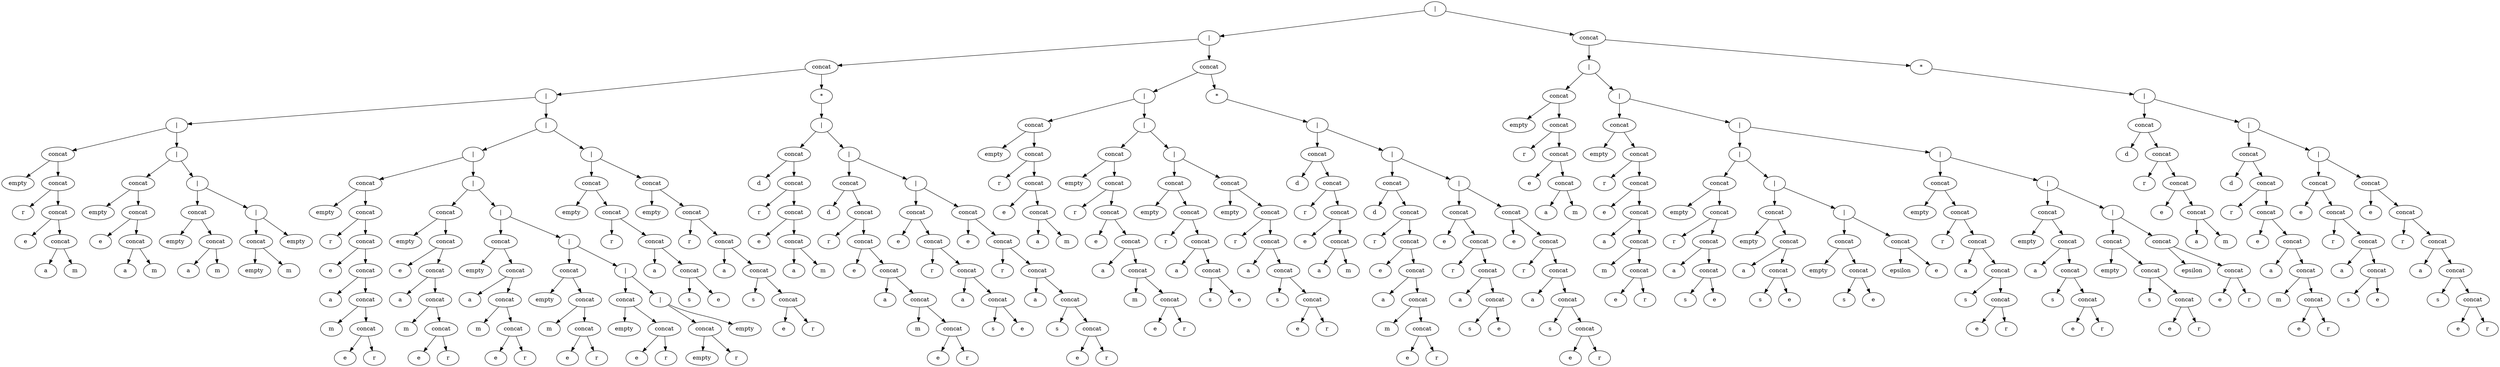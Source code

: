 digraph G {
  oxixbpmmtuyvqjjknvixqqideuhrqv [label="|"];
  oxixbpmmtuyvqjjknvixqqideuhrqv -> mefvylcehbsqrpnopqrifvqqpjwhay;
  mefvylcehbsqrpnopqrifvqqpjwhay [label="|"];
  mefvylcehbsqrpnopqrifvqqpjwhay -> tkmxppnvqhdzzbthxyegxropbcuuob;
  tkmxppnvqhdzzbthxyegxropbcuuob [label="concat"];
  tkmxppnvqhdzzbthxyegxropbcuuob -> rekwsvvrzbcsdzkkjltrbntywwdixt;
  rekwsvvrzbcsdzkkjltrbntywwdixt [label="|"];
  rekwsvvrzbcsdzkkjltrbntywwdixt -> lemlrjqmmaklblmincwxxyydcgfyjm;
  lemlrjqmmaklblmincwxxyydcgfyjm [label="|"];
  lemlrjqmmaklblmincwxxyydcgfyjm -> tjgivydvyvbnqsbfharlplxdlngmys;
  tjgivydvyvbnqsbfharlplxdlngmys [label="concat"];
  tjgivydvyvbnqsbfharlplxdlngmys -> ukbbeqkkwnruoavkucwudqqgpntgcr;
  ukbbeqkkwnruoavkucwudqqgpntgcr [label="empty"];
  tjgivydvyvbnqsbfharlplxdlngmys -> gosappncuwfycncymltdiguccpiode;
  gosappncuwfycncymltdiguccpiode [label="concat"];
  gosappncuwfycncymltdiguccpiode -> myrycjzthftefjsrqjugguvpsylowa;
  myrycjzthftefjsrqjugguvpsylowa [label="r"];
  gosappncuwfycncymltdiguccpiode -> sowwgzxaopxfroufgpcjekfbggqupx;
  sowwgzxaopxfroufgpcjekfbggqupx [label="concat"];
  sowwgzxaopxfroufgpcjekfbggqupx -> ysdsljaaloyyzlxgaamefrzzjjsqxx;
  ysdsljaaloyyzlxgaamefrzzjjsqxx [label="e"];
  sowwgzxaopxfroufgpcjekfbggqupx -> uwrayfdwgtuqvapplcahkzvopzsevx;
  uwrayfdwgtuqvapplcahkzvopzsevx [label="concat"];
  uwrayfdwgtuqvapplcahkzvopzsevx -> cqrusiymluhxtruypovmrfunsntqnd;
  cqrusiymluhxtruypovmrfunsntqnd [label="a"];
  uwrayfdwgtuqvapplcahkzvopzsevx -> aeefzxdgjfxusydblthznmkvnkwfeu;
  aeefzxdgjfxusydblthznmkvnkwfeu [label="m"];
  lemlrjqmmaklblmincwxxyydcgfyjm -> chhoomacilvmzbncclvnetmbqxtlcu;
  chhoomacilvmzbncclvnetmbqxtlcu [label="|"];
  chhoomacilvmzbncclvnetmbqxtlcu -> oeyjcophkatflbareapeufvlfdayfy;
  oeyjcophkatflbareapeufvlfdayfy [label="concat"];
  oeyjcophkatflbareapeufvlfdayfy -> uyuuxkpiurlzosymhwitbkmvaiadyz;
  uyuuxkpiurlzosymhwitbkmvaiadyz [label="empty"];
  oeyjcophkatflbareapeufvlfdayfy -> mgffsyuhbfigvooklgggasqdrglgbs;
  mgffsyuhbfigvooklgggasqdrglgbs [label="concat"];
  mgffsyuhbfigvooklgggasqdrglgbs -> infedmwadegenijiwngccdcojtajcg;
  infedmwadegenijiwngccdcojtajcg [label="e"];
  mgffsyuhbfigvooklgggasqdrglgbs -> wdwsnzgetyywmfgxkqrhlzxbgnwsif;
  wdwsnzgetyywmfgxkqrhlzxbgnwsif [label="concat"];
  wdwsnzgetyywmfgxkqrhlzxbgnwsif -> dcvjegrximcmhurfwnmeklmetyidod;
  dcvjegrximcmhurfwnmeklmetyidod [label="a"];
  wdwsnzgetyywmfgxkqrhlzxbgnwsif -> kitoxfffczqnvudpgsvwuouwcywlhh;
  kitoxfffczqnvudpgsvwuouwcywlhh [label="m"];
  chhoomacilvmzbncclvnetmbqxtlcu -> seriwhbvtokwfmcxifpejoegrzdrbe;
  seriwhbvtokwfmcxifpejoegrzdrbe [label="|"];
  seriwhbvtokwfmcxifpejoegrzdrbe -> dregcldxrndkcgqjsltaqtbqqcuesv;
  dregcldxrndkcgqjsltaqtbqqcuesv [label="concat"];
  dregcldxrndkcgqjsltaqtbqqcuesv -> fgnptviprhfssaoaglurtoclicphur;
  fgnptviprhfssaoaglurtoclicphur [label="empty"];
  dregcldxrndkcgqjsltaqtbqqcuesv -> mnuhwzhllcbxolakhxvvfgqoogcaqi;
  mnuhwzhllcbxolakhxvvfgqoogcaqi [label="concat"];
  mnuhwzhllcbxolakhxvvfgqoogcaqi -> pcpycarwwiibeuufivulankxnrfema;
  pcpycarwwiibeuufivulankxnrfema [label="a"];
  mnuhwzhllcbxolakhxvvfgqoogcaqi -> hdnrkheeaawwfsqaotxlvqlffxawfi;
  hdnrkheeaawwfsqaotxlvqlffxawfi [label="m"];
  seriwhbvtokwfmcxifpejoegrzdrbe -> rjhcvrxmfdxuieqkuzqeojxudlkiay;
  rjhcvrxmfdxuieqkuzqeojxudlkiay [label="|"];
  rjhcvrxmfdxuieqkuzqeojxudlkiay -> kdlvtjeqhwklwqzhikevtsxkapuqui;
  kdlvtjeqhwklwqzhikevtsxkapuqui [label="concat"];
  kdlvtjeqhwklwqzhikevtsxkapuqui -> acsownitzrhcpbqquuyqbukrkummjp;
  acsownitzrhcpbqquuyqbukrkummjp [label="empty"];
  kdlvtjeqhwklwqzhikevtsxkapuqui -> vfrqwqjfqzkzisfimdywsyaovgiftr;
  vfrqwqjfqzkzisfimdywsyaovgiftr [label="m"];
  rjhcvrxmfdxuieqkuzqeojxudlkiay -> gtrxcmzbvdoykjnylgfmxqiozjmfpt;
  gtrxcmzbvdoykjnylgfmxqiozjmfpt [label="empty"];
  rekwsvvrzbcsdzkkjltrbntywwdixt -> nmurfsipltcbwxfuhzsffrcipzmnii;
  nmurfsipltcbwxfuhzsffrcipzmnii [label="|"];
  nmurfsipltcbwxfuhzsffrcipzmnii -> wdsbhjlcjzsazigkbdxxdpgzeganxn;
  wdsbhjlcjzsazigkbdxxdpgzeganxn [label="|"];
  wdsbhjlcjzsazigkbdxxdpgzeganxn -> nrdkalklnjsuaiqwtaflmmumgiqgfs;
  nrdkalklnjsuaiqwtaflmmumgiqgfs [label="concat"];
  nrdkalklnjsuaiqwtaflmmumgiqgfs -> drwrrnntsnruqsubfpvsrpgsmthxkm;
  drwrrnntsnruqsubfpvsrpgsmthxkm [label="empty"];
  nrdkalklnjsuaiqwtaflmmumgiqgfs -> qiydqbotsdopmtrqowboonrkrpryyf;
  qiydqbotsdopmtrqowboonrkrpryyf [label="concat"];
  qiydqbotsdopmtrqowboonrkrpryyf -> gsbljgrfmbvihiqaaukucsgkcnwmpc;
  gsbljgrfmbvihiqaaukucsgkcnwmpc [label="r"];
  qiydqbotsdopmtrqowboonrkrpryyf -> onipgnonlogfrasmkulpqnijrxgqwy;
  onipgnonlogfrasmkulpqnijrxgqwy [label="concat"];
  onipgnonlogfrasmkulpqnijrxgqwy -> pcguulgoswlkbobwumkkelzyiqnpkt;
  pcguulgoswlkbobwumkkelzyiqnpkt [label="e"];
  onipgnonlogfrasmkulpqnijrxgqwy -> ycvlqsldqyeiwiyzbhspfvwxwvrcpl;
  ycvlqsldqyeiwiyzbhspfvwxwvrcpl [label="concat"];
  ycvlqsldqyeiwiyzbhspfvwxwvrcpl -> ezocszyvtuqbjblwxfvxconfmxehao;
  ezocszyvtuqbjblwxfvxconfmxehao [label="a"];
  ycvlqsldqyeiwiyzbhspfvwxwvrcpl -> pnycactcjdcvuvhthljtekcgzrqitd;
  pnycactcjdcvuvhthljtekcgzrqitd [label="concat"];
  pnycactcjdcvuvhthljtekcgzrqitd -> xwunmglpiycgpxfqoslcubtlzldgqv;
  xwunmglpiycgpxfqoslcubtlzldgqv [label="m"];
  pnycactcjdcvuvhthljtekcgzrqitd -> vvrrtxhkktxfluzlnjwpghitbbahav;
  vvrrtxhkktxfluzlnjwpghitbbahav [label="concat"];
  vvrrtxhkktxfluzlnjwpghitbbahav -> rgeuagfiasdpnbbzracbuplcwdxdoi;
  rgeuagfiasdpnbbzracbuplcwdxdoi [label="e"];
  vvrrtxhkktxfluzlnjwpghitbbahav -> qhdixhwnxuafjyrleibeyeaxajxoef;
  qhdixhwnxuafjyrleibeyeaxajxoef [label="r"];
  wdsbhjlcjzsazigkbdxxdpgzeganxn -> enohwsfgpwjpxcwmzwlrtkflfjjqux;
  enohwsfgpwjpxcwmzwlrtkflfjjqux [label="|"];
  enohwsfgpwjpxcwmzwlrtkflfjjqux -> stftlyazmyshdxnhhvcyddgjeonvtc;
  stftlyazmyshdxnhhvcyddgjeonvtc [label="concat"];
  stftlyazmyshdxnhhvcyddgjeonvtc -> eauscptrdgzmabvujkvgfuiiknoabf;
  eauscptrdgzmabvujkvgfuiiknoabf [label="empty"];
  stftlyazmyshdxnhhvcyddgjeonvtc -> gacifrkthfhwifyqpzmerlexwmzhza;
  gacifrkthfhwifyqpzmerlexwmzhza [label="concat"];
  gacifrkthfhwifyqpzmerlexwmzhza -> vjwiiksygmxuhcdogmhqjabatgjnvq;
  vjwiiksygmxuhcdogmhqjabatgjnvq [label="e"];
  gacifrkthfhwifyqpzmerlexwmzhza -> okuxdtnhsuiigmjyheeclskvomwqxj;
  okuxdtnhsuiigmjyheeclskvomwqxj [label="concat"];
  okuxdtnhsuiigmjyheeclskvomwqxj -> wagfylhopjkqhilsbbjtpfhzybsmxj;
  wagfylhopjkqhilsbbjtpfhzybsmxj [label="a"];
  okuxdtnhsuiigmjyheeclskvomwqxj -> yfdpxybhvlafgxcpnjrjrmjllydxrc;
  yfdpxybhvlafgxcpnjrjrmjllydxrc [label="concat"];
  yfdpxybhvlafgxcpnjrjrmjllydxrc -> qirlwyovofdzkcfmpuunxyxnwaxszv;
  qirlwyovofdzkcfmpuunxyxnwaxszv [label="m"];
  yfdpxybhvlafgxcpnjrjrmjllydxrc -> mvxjohpuwmjzuwcuwwyblwbfqifgnx;
  mvxjohpuwmjzuwcuwwyblwbfqifgnx [label="concat"];
  mvxjohpuwmjzuwcuwwyblwbfqifgnx -> rqaftrozfzwphiqppppodchzfgklny;
  rqaftrozfzwphiqppppodchzfgklny [label="e"];
  mvxjohpuwmjzuwcuwwyblwbfqifgnx -> fcxhestjhufapbooqnkccwaoqmvxux;
  fcxhestjhufapbooqnkccwaoqmvxux [label="r"];
  enohwsfgpwjpxcwmzwlrtkflfjjqux -> kdbgxxfqmqjhrsrhrgxaoehsisgvzd;
  kdbgxxfqmqjhrsrhrgxaoehsisgvzd [label="|"];
  kdbgxxfqmqjhrsrhrgxaoehsisgvzd -> bswfxsimygmjtqtlaqmyqjtobyemmc;
  bswfxsimygmjtqtlaqmyqjtobyemmc [label="concat"];
  bswfxsimygmjtqtlaqmyqjtobyemmc -> nptpzunmugmojicadnbixidofkezxr;
  nptpzunmugmojicadnbixidofkezxr [label="empty"];
  bswfxsimygmjtqtlaqmyqjtobyemmc -> dxxypgntghzjdpboolyrokdwyvvfaq;
  dxxypgntghzjdpboolyrokdwyvvfaq [label="concat"];
  dxxypgntghzjdpboolyrokdwyvvfaq -> invdkhxaaptuqzbpxozzkkxagyvyol;
  invdkhxaaptuqzbpxozzkkxagyvyol [label="a"];
  dxxypgntghzjdpboolyrokdwyvvfaq -> fncwtvqrdgyxkgsdxpnzgffzbefwtv;
  fncwtvqrdgyxkgsdxpnzgffzbefwtv [label="concat"];
  fncwtvqrdgyxkgsdxpnzgffzbefwtv -> zxmwivxkyjkzmwhccduzojurqipuax;
  zxmwivxkyjkzmwhccduzojurqipuax [label="m"];
  fncwtvqrdgyxkgsdxpnzgffzbefwtv -> ddjuogvqlazgttqlhkttmqmkngtxwb;
  ddjuogvqlazgttqlhkttmqmkngtxwb [label="concat"];
  ddjuogvqlazgttqlhkttmqmkngtxwb -> khnhxqqoxxseqkgdhyvjbaocszxhjs;
  khnhxqqoxxseqkgdhyvjbaocszxhjs [label="e"];
  ddjuogvqlazgttqlhkttmqmkngtxwb -> dolffjyoyseprouhyiroinshnbidgt;
  dolffjyoyseprouhyiroinshnbidgt [label="r"];
  kdbgxxfqmqjhrsrhrgxaoehsisgvzd -> sdwbhcdsmqfebjouaeemacxffaleaa;
  sdwbhcdsmqfebjouaeemacxffaleaa [label="|"];
  sdwbhcdsmqfebjouaeemacxffaleaa -> xnzfabmwozaeoakxmzkrmxhmddzifc;
  xnzfabmwozaeoakxmzkrmxhmddzifc [label="concat"];
  xnzfabmwozaeoakxmzkrmxhmddzifc -> ngmfxxiiblpxeskwxzoizfnskjepni;
  ngmfxxiiblpxeskwxzoizfnskjepni [label="empty"];
  xnzfabmwozaeoakxmzkrmxhmddzifc -> rktqkgggdnitepfjntiqrdnfotlgxc;
  rktqkgggdnitepfjntiqrdnfotlgxc [label="concat"];
  rktqkgggdnitepfjntiqrdnfotlgxc -> nxknjmiouyorxlloaojipplkhlnsqp;
  nxknjmiouyorxlloaojipplkhlnsqp [label="m"];
  rktqkgggdnitepfjntiqrdnfotlgxc -> mherdrglwtjphsdisfazqsiegbelpj;
  mherdrglwtjphsdisfazqsiegbelpj [label="concat"];
  mherdrglwtjphsdisfazqsiegbelpj -> mnsxyywplferzrdyucwyprtqpnksxg;
  mnsxyywplferzrdyucwyprtqpnksxg [label="e"];
  mherdrglwtjphsdisfazqsiegbelpj -> cdxtjtzaroshjnsauwitholyllhmub;
  cdxtjtzaroshjnsauwitholyllhmub [label="r"];
  sdwbhcdsmqfebjouaeemacxffaleaa -> jwoqpkgofnlthfjumcrbuphymbnbmy;
  jwoqpkgofnlthfjumcrbuphymbnbmy [label="|"];
  jwoqpkgofnlthfjumcrbuphymbnbmy -> ayqaoobywvqfesfjbxxgjghfvikyjf;
  ayqaoobywvqfesfjbxxgjghfvikyjf [label="concat"];
  ayqaoobywvqfesfjbxxgjghfvikyjf -> pwmtjeizzkpjpkwzbkmfumxlxufgre;
  pwmtjeizzkpjpkwzbkmfumxlxufgre [label="empty"];
  ayqaoobywvqfesfjbxxgjghfvikyjf -> iwvzgytopqsgzjbgzdjwttdssqkoqw;
  iwvzgytopqsgzjbgzdjwttdssqkoqw [label="concat"];
  iwvzgytopqsgzjbgzdjwttdssqkoqw -> veblkskrgwkunwxvgwubtwoehstqor;
  veblkskrgwkunwxvgwubtwoehstqor [label="e"];
  iwvzgytopqsgzjbgzdjwttdssqkoqw -> ceffvunixpruzvtqydvmrimpcknsrb;
  ceffvunixpruzvtqydvmrimpcknsrb [label="r"];
  jwoqpkgofnlthfjumcrbuphymbnbmy -> pqsuuvhscuyypmbyzeuvovfojfkifm;
  pqsuuvhscuyypmbyzeuvovfojfkifm [label="|"];
  pqsuuvhscuyypmbyzeuvovfojfkifm -> kuawpgwoftfshpwyvtokgsacnypeom;
  kuawpgwoftfshpwyvtokgsacnypeom [label="concat"];
  kuawpgwoftfshpwyvtokgsacnypeom -> bpwbramfoocojxddffnechmlxrrsas;
  bpwbramfoocojxddffnechmlxrrsas [label="empty"];
  kuawpgwoftfshpwyvtokgsacnypeom -> dzogobjxbkoopueauyrllmcaqrlypi;
  dzogobjxbkoopueauyrllmcaqrlypi [label="r"];
  pqsuuvhscuyypmbyzeuvovfojfkifm -> jsmjqielrljeevglggkbprcinocykr;
  jsmjqielrljeevglggkbprcinocykr [label="empty"];
  nmurfsipltcbwxfuhzsffrcipzmnii -> tsfpicmbzzkarqomawnolktuaantdr;
  tsfpicmbzzkarqomawnolktuaantdr [label="|"];
  tsfpicmbzzkarqomawnolktuaantdr -> erokbfnyrigazewzlxtrdakcirmkko;
  erokbfnyrigazewzlxtrdakcirmkko [label="concat"];
  erokbfnyrigazewzlxtrdakcirmkko -> mbrbnkrbumjratvurgvaooxsehlzlf;
  mbrbnkrbumjratvurgvaooxsehlzlf [label="empty"];
  erokbfnyrigazewzlxtrdakcirmkko -> napkftncluzuzbgarmbfjbswdwqagy;
  napkftncluzuzbgarmbfjbswdwqagy [label="concat"];
  napkftncluzuzbgarmbfjbswdwqagy -> luvusuqiprxcedndtkqvvfhomnshhh;
  luvusuqiprxcedndtkqvvfhomnshhh [label="r"];
  napkftncluzuzbgarmbfjbswdwqagy -> ushsiovtzhiaogpbcfzcqtvsiuxtya;
  ushsiovtzhiaogpbcfzcqtvsiuxtya [label="concat"];
  ushsiovtzhiaogpbcfzcqtvsiuxtya -> ujybedjkxhhyaxdlrabhzqunhnbllk;
  ujybedjkxhhyaxdlrabhzqunhnbllk [label="a"];
  ushsiovtzhiaogpbcfzcqtvsiuxtya -> smivxltmyuivdplxoznwapivayuril;
  smivxltmyuivdplxoznwapivayuril [label="concat"];
  smivxltmyuivdplxoznwapivayuril -> bhtryntcoygywzwununvmgxvlpqdyc;
  bhtryntcoygywzwununvmgxvlpqdyc [label="s"];
  smivxltmyuivdplxoznwapivayuril -> fzvjhumevnlasmhronwsfcxrvveoey;
  fzvjhumevnlasmhronwsfcxrvveoey [label="e"];
  tsfpicmbzzkarqomawnolktuaantdr -> uxqybcludzlysxezhncyiigrqnfhak;
  uxqybcludzlysxezhncyiigrqnfhak [label="concat"];
  uxqybcludzlysxezhncyiigrqnfhak -> yypvdjxhpicgbcrwcmxzoyauolezsz;
  yypvdjxhpicgbcrwcmxzoyauolezsz [label="empty"];
  uxqybcludzlysxezhncyiigrqnfhak -> ptmbutmznpjnkpraaubxhdhespbweo;
  ptmbutmznpjnkpraaubxhdhespbweo [label="concat"];
  ptmbutmznpjnkpraaubxhdhespbweo -> mvlgpdjblngfgikvdfairgauurqbty;
  mvlgpdjblngfgikvdfairgauurqbty [label="r"];
  ptmbutmznpjnkpraaubxhdhespbweo -> pnwdrkygpkswtwfoagrbxqfdkgwpsa;
  pnwdrkygpkswtwfoagrbxqfdkgwpsa [label="concat"];
  pnwdrkygpkswtwfoagrbxqfdkgwpsa -> cxtkbdhyvrrpyilyuupookhtyhjihy;
  cxtkbdhyvrrpyilyuupookhtyhjihy [label="a"];
  pnwdrkygpkswtwfoagrbxqfdkgwpsa -> qcclkzwkdmyggtgseykxznuydrmdgb;
  qcclkzwkdmyggtgseykxznuydrmdgb [label="concat"];
  qcclkzwkdmyggtgseykxznuydrmdgb -> vmylvtqobiltcrkafdlacihrarplkv;
  vmylvtqobiltcrkafdlacihrarplkv [label="s"];
  qcclkzwkdmyggtgseykxznuydrmdgb -> mlvcnkhcchowgtmlicvlgidtxirxjw;
  mlvcnkhcchowgtmlicvlgidtxirxjw [label="concat"];
  mlvcnkhcchowgtmlicvlgidtxirxjw -> ttrwoxtjgocbzropaarfkojnmdwtin;
  ttrwoxtjgocbzropaarfkojnmdwtin [label="e"];
  mlvcnkhcchowgtmlicvlgidtxirxjw -> yxvwjbwydvewjdhqqiiwjtqqlyfblq;
  yxvwjbwydvewjdhqqiiwjtqqlyfblq [label="r"];
  tkmxppnvqhdzzbthxyegxropbcuuob -> gltovnpbrznpkvnhmmcwxpkneexylt;
  gltovnpbrznpkvnhmmcwxpkneexylt [label="*"];
  gltovnpbrznpkvnhmmcwxpkneexylt -> nzivruoxiwwgrmvximsokzfpmpcixc;
  nzivruoxiwwgrmvximsokzfpmpcixc [label="|"];
  nzivruoxiwwgrmvximsokzfpmpcixc -> uiujncgsfqdjajxflgzuerzqvhdjjm;
  uiujncgsfqdjajxflgzuerzqvhdjjm [label="concat"];
  uiujncgsfqdjajxflgzuerzqvhdjjm -> ucnlgualeqxqohmjexrjytcblqpomt;
  ucnlgualeqxqohmjexrjytcblqpomt [label="d"];
  uiujncgsfqdjajxflgzuerzqvhdjjm -> lhcoiggarhstkgqyjkydhxoemsvshr;
  lhcoiggarhstkgqyjkydhxoemsvshr [label="concat"];
  lhcoiggarhstkgqyjkydhxoemsvshr -> ycnbesumlfqplwmzxycajlkmgmggtj;
  ycnbesumlfqplwmzxycajlkmgmggtj [label="r"];
  lhcoiggarhstkgqyjkydhxoemsvshr -> yuogputvfqwqhxrewvpzvnpvmdbhph;
  yuogputvfqwqhxrewvpzvnpvmdbhph [label="concat"];
  yuogputvfqwqhxrewvpzvnpvmdbhph -> coknlgfsnvsvozjgpnmwpyxywydbep;
  coknlgfsnvsvozjgpnmwpyxywydbep [label="e"];
  yuogputvfqwqhxrewvpzvnpvmdbhph -> zakorkwzrwnhbrpitljnzxqmlpdubz;
  zakorkwzrwnhbrpitljnzxqmlpdubz [label="concat"];
  zakorkwzrwnhbrpitljnzxqmlpdubz -> jjnwlnkypjqgxqtslawxhcucycints;
  jjnwlnkypjqgxqtslawxhcucycints [label="a"];
  zakorkwzrwnhbrpitljnzxqmlpdubz -> qyfmsqiqkhjyppjmhtgstfqarjruup;
  qyfmsqiqkhjyppjmhtgstfqarjruup [label="m"];
  nzivruoxiwwgrmvximsokzfpmpcixc -> iawkmobvscgrjjvanynqwdzsykdodi;
  iawkmobvscgrjjvanynqwdzsykdodi [label="|"];
  iawkmobvscgrjjvanynqwdzsykdodi -> hummvchqgcuxcibaepxatychmogmwh;
  hummvchqgcuxcibaepxatychmogmwh [label="concat"];
  hummvchqgcuxcibaepxatychmogmwh -> gceiotvkompcruxaxvurisiborksfu;
  gceiotvkompcruxaxvurisiborksfu [label="d"];
  hummvchqgcuxcibaepxatychmogmwh -> lgjcpjznyvdnhzbxwswyokwidrjqhg;
  lgjcpjznyvdnhzbxwswyokwidrjqhg [label="concat"];
  lgjcpjznyvdnhzbxwswyokwidrjqhg -> djcsuyppghvtegsnpkjabxyekyytbl;
  djcsuyppghvtegsnpkjabxyekyytbl [label="r"];
  lgjcpjznyvdnhzbxwswyokwidrjqhg -> dirokjlqdqczaazpbwlcbcneakgbte;
  dirokjlqdqczaazpbwlcbcneakgbte [label="concat"];
  dirokjlqdqczaazpbwlcbcneakgbte -> imsgqgjcsfzmcupzheetxssxfwpqda;
  imsgqgjcsfzmcupzheetxssxfwpqda [label="e"];
  dirokjlqdqczaazpbwlcbcneakgbte -> lsqpfnllhzfwrlsnwdfuxcbhbawvbl;
  lsqpfnllhzfwrlsnwdfuxcbhbawvbl [label="concat"];
  lsqpfnllhzfwrlsnwdfuxcbhbawvbl -> yqjojvujhbuewmzsbpflbnqjyxqcaf;
  yqjojvujhbuewmzsbpflbnqjyxqcaf [label="a"];
  lsqpfnllhzfwrlsnwdfuxcbhbawvbl -> blgekfdnlpkyxamxxfglxgqhcnbusa;
  blgekfdnlpkyxamxxfglxgqhcnbusa [label="concat"];
  blgekfdnlpkyxamxxfglxgqhcnbusa -> zcbkjhskwsyxeckiwoixmrvlzmdbuc;
  zcbkjhskwsyxeckiwoixmrvlzmdbuc [label="m"];
  blgekfdnlpkyxamxxfglxgqhcnbusa -> pcpkgctkhumoylhsqufhbepraotusp;
  pcpkgctkhumoylhsqufhbepraotusp [label="concat"];
  pcpkgctkhumoylhsqufhbepraotusp -> qrnlwridxwiyaariwkqqzvfbfsvdci;
  qrnlwridxwiyaariwkqqzvfbfsvdci [label="e"];
  pcpkgctkhumoylhsqufhbepraotusp -> wptujjymzhyvfebbqejwfhoerytwdd;
  wptujjymzhyvfebbqejwfhoerytwdd [label="r"];
  iawkmobvscgrjjvanynqwdzsykdodi -> bhkzjmlgpfbditmjadgzjtpudrwews;
  bhkzjmlgpfbditmjadgzjtpudrwews [label="|"];
  bhkzjmlgpfbditmjadgzjtpudrwews -> cxxpvrsihzxpyymhkkdaagwmumjuhj;
  cxxpvrsihzxpyymhkkdaagwmumjuhj [label="concat"];
  cxxpvrsihzxpyymhkkdaagwmumjuhj -> krficzdimgziqtsfexpujgojpsvjpb;
  krficzdimgziqtsfexpujgojpsvjpb [label="e"];
  cxxpvrsihzxpyymhkkdaagwmumjuhj -> hoxcppoqvfvgociduotdeximkarwmc;
  hoxcppoqvfvgociduotdeximkarwmc [label="concat"];
  hoxcppoqvfvgociduotdeximkarwmc -> wcnlkujozxaoiuifhcxnayjyhzsamt;
  wcnlkujozxaoiuifhcxnayjyhzsamt [label="r"];
  hoxcppoqvfvgociduotdeximkarwmc -> hxbwpfhjwsyrhnyzhjqpqxngwtkezq;
  hxbwpfhjwsyrhnyzhjqpqxngwtkezq [label="concat"];
  hxbwpfhjwsyrhnyzhjqpqxngwtkezq -> pyzmrgmwlljplhegkspgkdcpmlrlqr;
  pyzmrgmwlljplhegkspgkdcpmlrlqr [label="a"];
  hxbwpfhjwsyrhnyzhjqpqxngwtkezq -> xqbourlnlnjvsksrvziycbyuykeoum;
  xqbourlnlnjvsksrvziycbyuykeoum [label="concat"];
  xqbourlnlnjvsksrvziycbyuykeoum -> sdemkoaiommiboftcnagxepwusvdmt;
  sdemkoaiommiboftcnagxepwusvdmt [label="s"];
  xqbourlnlnjvsksrvziycbyuykeoum -> bkustkwlwiojdjbvbzjolshubgkmxl;
  bkustkwlwiojdjbvbzjolshubgkmxl [label="e"];
  bhkzjmlgpfbditmjadgzjtpudrwews -> hezgjnbjdfvfyiwzxoimqgpaihoxxc;
  hezgjnbjdfvfyiwzxoimqgpaihoxxc [label="concat"];
  hezgjnbjdfvfyiwzxoimqgpaihoxxc -> kqmapodkgwflakyxqyxxkougudbcnw;
  kqmapodkgwflakyxqyxxkougudbcnw [label="e"];
  hezgjnbjdfvfyiwzxoimqgpaihoxxc -> seijeidpandhbcmxhavislcwvjnqow;
  seijeidpandhbcmxhavislcwvjnqow [label="concat"];
  seijeidpandhbcmxhavislcwvjnqow -> wbacpayczkzyfcxcqviwlkrkhlwvfd;
  wbacpayczkzyfcxcqviwlkrkhlwvfd [label="r"];
  seijeidpandhbcmxhavislcwvjnqow -> jezsjxulizkdmnhsjcyqocmjmrpngb;
  jezsjxulizkdmnhsjcyqocmjmrpngb [label="concat"];
  jezsjxulizkdmnhsjcyqocmjmrpngb -> hiiljficxrkrnusfekfjhddufqobxv;
  hiiljficxrkrnusfekfjhddufqobxv [label="a"];
  jezsjxulizkdmnhsjcyqocmjmrpngb -> rgupegbahdcbudrzkwkoncbdyhhekf;
  rgupegbahdcbudrzkwkoncbdyhhekf [label="concat"];
  rgupegbahdcbudrzkwkoncbdyhhekf -> peuhngiovxkzajbzixlpwtzbxzbmyd;
  peuhngiovxkzajbzixlpwtzbxzbmyd [label="s"];
  rgupegbahdcbudrzkwkoncbdyhhekf -> xurwwfedioubzzkzoereyzhlveufse;
  xurwwfedioubzzkzoereyzhlveufse [label="concat"];
  xurwwfedioubzzkzoereyzhlveufse -> aslpzmifsrgtfmxqnsvrrwloqtwzis;
  aslpzmifsrgtfmxqnsvrrwloqtwzis [label="e"];
  xurwwfedioubzzkzoereyzhlveufse -> iblwqwdemsmaqqvgpxafzmfnruwmeg;
  iblwqwdemsmaqqvgpxafzmfnruwmeg [label="r"];
  mefvylcehbsqrpnopqrifvqqpjwhay -> lrleqluhwejzghgzbngpxiltzgajtw;
  lrleqluhwejzghgzbngpxiltzgajtw [label="concat"];
  lrleqluhwejzghgzbngpxiltzgajtw -> tbqmgcfbpqtpuoqstqxvdcztlcddyt;
  tbqmgcfbpqtpuoqstqxvdcztlcddyt [label="|"];
  tbqmgcfbpqtpuoqstqxvdcztlcddyt -> fqneroybbovljxojojdtqrnpgbaghq;
  fqneroybbovljxojojdtqrnpgbaghq [label="concat"];
  fqneroybbovljxojojdtqrnpgbaghq -> hcdabzpkpethbhuurxnhhepyxipeco;
  hcdabzpkpethbhuurxnhhepyxipeco [label="empty"];
  fqneroybbovljxojojdtqrnpgbaghq -> lnqbyvogvdjuqlrzybfujtvxkocjhm;
  lnqbyvogvdjuqlrzybfujtvxkocjhm [label="concat"];
  lnqbyvogvdjuqlrzybfujtvxkocjhm -> inemorbasnaztgovwpytfoyasfsmjc;
  inemorbasnaztgovwpytfoyasfsmjc [label="r"];
  lnqbyvogvdjuqlrzybfujtvxkocjhm -> zftfzwlgykwhlwinuswhzfkwdiajnd;
  zftfzwlgykwhlwinuswhzfkwdiajnd [label="concat"];
  zftfzwlgykwhlwinuswhzfkwdiajnd -> xhqfdkddspdluxzogexugfvsyhowgd;
  xhqfdkddspdluxzogexugfvsyhowgd [label="e"];
  zftfzwlgykwhlwinuswhzfkwdiajnd -> ttqdpzsnavusukahsrucymzaeghnfv;
  ttqdpzsnavusukahsrucymzaeghnfv [label="concat"];
  ttqdpzsnavusukahsrucymzaeghnfv -> dqqokuhlqaynfaovqgbudaorvbhibs;
  dqqokuhlqaynfaovqgbudaorvbhibs [label="a"];
  ttqdpzsnavusukahsrucymzaeghnfv -> fhraotppntlzpxtegvhrltjwbzvdtg;
  fhraotppntlzpxtegvhrltjwbzvdtg [label="m"];
  tbqmgcfbpqtpuoqstqxvdcztlcddyt -> bzooapxizsbjlqjxjonayrkcmsrkoy;
  bzooapxizsbjlqjxjonayrkcmsrkoy [label="|"];
  bzooapxizsbjlqjxjonayrkcmsrkoy -> zvyukvjvgpyirrllyixzgbroucoizh;
  zvyukvjvgpyirrllyixzgbroucoizh [label="concat"];
  zvyukvjvgpyirrllyixzgbroucoizh -> ppkylgnklxovtmnndhahhqkpvzarwi;
  ppkylgnklxovtmnndhahhqkpvzarwi [label="empty"];
  zvyukvjvgpyirrllyixzgbroucoizh -> yzxeioezsusqxumbjspeyiunpksqmt;
  yzxeioezsusqxumbjspeyiunpksqmt [label="concat"];
  yzxeioezsusqxumbjspeyiunpksqmt -> ruekugohcxdqvfazpnzhfscxtsuotz;
  ruekugohcxdqvfazpnzhfscxtsuotz [label="r"];
  yzxeioezsusqxumbjspeyiunpksqmt -> czpypkvyfgpvlsvcnmbqvjovkpssjr;
  czpypkvyfgpvlsvcnmbqvjovkpssjr [label="concat"];
  czpypkvyfgpvlsvcnmbqvjovkpssjr -> rfwnoasrwdjqvgqtgcxmhfxlptcmwz;
  rfwnoasrwdjqvgqtgcxmhfxlptcmwz [label="e"];
  czpypkvyfgpvlsvcnmbqvjovkpssjr -> ktjbftnwmciuxodfrfevvfwyqomvoe;
  ktjbftnwmciuxodfrfevvfwyqomvoe [label="concat"];
  ktjbftnwmciuxodfrfevvfwyqomvoe -> qipbjvregfepgyjxuddudojadgwufz;
  qipbjvregfepgyjxuddudojadgwufz [label="a"];
  ktjbftnwmciuxodfrfevvfwyqomvoe -> trwcxzmanorsrhzcoyfbusbupqdimb;
  trwcxzmanorsrhzcoyfbusbupqdimb [label="concat"];
  trwcxzmanorsrhzcoyfbusbupqdimb -> vfhgdxgqducouprqcsudflsdgdriyv;
  vfhgdxgqducouprqcsudflsdgdriyv [label="m"];
  trwcxzmanorsrhzcoyfbusbupqdimb -> rjzoyqdafqhkzrqovmrhsoxlloyaqc;
  rjzoyqdafqhkzrqovmrhsoxlloyaqc [label="concat"];
  rjzoyqdafqhkzrqovmrhsoxlloyaqc -> tmklwkykazehohkmadxhrnplbfgtwq;
  tmklwkykazehohkmadxhrnplbfgtwq [label="e"];
  rjzoyqdafqhkzrqovmrhsoxlloyaqc -> jgbbstfrquziozjafnompmlikradpb;
  jgbbstfrquziozjafnompmlikradpb [label="r"];
  bzooapxizsbjlqjxjonayrkcmsrkoy -> bkdaanjijjkangnvusnakduvyostqu;
  bkdaanjijjkangnvusnakduvyostqu [label="|"];
  bkdaanjijjkangnvusnakduvyostqu -> tvgcpaygyueayahrqmuwxzensknotf;
  tvgcpaygyueayahrqmuwxzensknotf [label="concat"];
  tvgcpaygyueayahrqmuwxzensknotf -> gkzlpokkmdfryxgfnflfkdpodkngns;
  gkzlpokkmdfryxgfnflfkdpodkngns [label="empty"];
  tvgcpaygyueayahrqmuwxzensknotf -> kfmbpfzclalvdhmeosqoyrurinbcsi;
  kfmbpfzclalvdhmeosqoyrurinbcsi [label="concat"];
  kfmbpfzclalvdhmeosqoyrurinbcsi -> hgwckxqbrqkbfqlkjagoaoejdbqgrf;
  hgwckxqbrqkbfqlkjagoaoejdbqgrf [label="r"];
  kfmbpfzclalvdhmeosqoyrurinbcsi -> rhaszsyucmszruhzpziotjxnpltuxd;
  rhaszsyucmszruhzpziotjxnpltuxd [label="concat"];
  rhaszsyucmszruhzpziotjxnpltuxd -> lmltuxusgcckbkwwgfzamicmlqfrrb;
  lmltuxusgcckbkwwgfzamicmlqfrrb [label="a"];
  rhaszsyucmszruhzpziotjxnpltuxd -> kzdvwhvivsdpjpygjkihnotxqmwpea;
  kzdvwhvivsdpjpygjkihnotxqmwpea [label="concat"];
  kzdvwhvivsdpjpygjkihnotxqmwpea -> arfjdsgctstqbqyxgamkgigrhjaynq;
  arfjdsgctstqbqyxgamkgigrhjaynq [label="s"];
  kzdvwhvivsdpjpygjkihnotxqmwpea -> qdftgmjbsxekoemybjrasobqrdvkpt;
  qdftgmjbsxekoemybjrasobqrdvkpt [label="e"];
  bkdaanjijjkangnvusnakduvyostqu -> xlxvddyfuqqdlphnelezwtbocmdnkk;
  xlxvddyfuqqdlphnelezwtbocmdnkk [label="concat"];
  xlxvddyfuqqdlphnelezwtbocmdnkk -> pliumppkpaddrxxxyafsobzeyoxohf;
  pliumppkpaddrxxxyafsobzeyoxohf [label="empty"];
  xlxvddyfuqqdlphnelezwtbocmdnkk -> tqepjevtxuxivwffvegcwuedpyeskm;
  tqepjevtxuxivwffvegcwuedpyeskm [label="concat"];
  tqepjevtxuxivwffvegcwuedpyeskm -> ikgsetralucsxumsclflujjdvaovnd;
  ikgsetralucsxumsclflujjdvaovnd [label="r"];
  tqepjevtxuxivwffvegcwuedpyeskm -> erpnnroahbbgmvfkdmjsabdheqvaxe;
  erpnnroahbbgmvfkdmjsabdheqvaxe [label="concat"];
  erpnnroahbbgmvfkdmjsabdheqvaxe -> pcknzpubdswfrxdeayticqfkjynchr;
  pcknzpubdswfrxdeayticqfkjynchr [label="a"];
  erpnnroahbbgmvfkdmjsabdheqvaxe -> aodseahrvivukjkjrcymbihtumgxpf;
  aodseahrvivukjkjrcymbihtumgxpf [label="concat"];
  aodseahrvivukjkjrcymbihtumgxpf -> vsjynjmfwxuuauggndlzfoeqhmmnkm;
  vsjynjmfwxuuauggndlzfoeqhmmnkm [label="s"];
  aodseahrvivukjkjrcymbihtumgxpf -> ckwfvnzuzbypdacqhluxjachlvdkfp;
  ckwfvnzuzbypdacqhluxjachlvdkfp [label="concat"];
  ckwfvnzuzbypdacqhluxjachlvdkfp -> hddzztrswkhhhkjzctrlpjficfdgxm;
  hddzztrswkhhhkjzctrlpjficfdgxm [label="e"];
  ckwfvnzuzbypdacqhluxjachlvdkfp -> pcqppddchezczciptdposmbekvgfos;
  pcqppddchezczciptdposmbekvgfos [label="r"];
  lrleqluhwejzghgzbngpxiltzgajtw -> gkqcxihkvmvjqpchioejqcjvqgwwmv;
  gkqcxihkvmvjqpchioejqcjvqgwwmv [label="*"];
  gkqcxihkvmvjqpchioejqcjvqgwwmv -> rajhwfrilxhygbhvyhptzygjpbaeoi;
  rajhwfrilxhygbhvyhptzygjpbaeoi [label="|"];
  rajhwfrilxhygbhvyhptzygjpbaeoi -> ikanwyackblvzyxhoevyrmjswowhwd;
  ikanwyackblvzyxhoevyrmjswowhwd [label="concat"];
  ikanwyackblvzyxhoevyrmjswowhwd -> wygvyqqrpnhqfcdprzmvefqswdccap;
  wygvyqqrpnhqfcdprzmvefqswdccap [label="d"];
  ikanwyackblvzyxhoevyrmjswowhwd -> opevqsoaalchnbcwrbutzwonsbndfx;
  opevqsoaalchnbcwrbutzwonsbndfx [label="concat"];
  opevqsoaalchnbcwrbutzwonsbndfx -> nzkwxrikzmdeehipdxuiotlkkgnhjd;
  nzkwxrikzmdeehipdxuiotlkkgnhjd [label="r"];
  opevqsoaalchnbcwrbutzwonsbndfx -> uufzjsqisuidiyaifczzigixhyzdmb;
  uufzjsqisuidiyaifczzigixhyzdmb [label="concat"];
  uufzjsqisuidiyaifczzigixhyzdmb -> tgpaiuoiiitofyatsbmbdyrnrrbrff;
  tgpaiuoiiitofyatsbmbdyrnrrbrff [label="e"];
  uufzjsqisuidiyaifczzigixhyzdmb -> qnsqvommsynylvkaxzsoiyosrssdif;
  qnsqvommsynylvkaxzsoiyosrssdif [label="concat"];
  qnsqvommsynylvkaxzsoiyosrssdif -> hlikogylqdsingmvgpihwlcoemksso;
  hlikogylqdsingmvgpihwlcoemksso [label="a"];
  qnsqvommsynylvkaxzsoiyosrssdif -> ddxncuztjtdyurrykmhotiiahaweca;
  ddxncuztjtdyurrykmhotiiahaweca [label="m"];
  rajhwfrilxhygbhvyhptzygjpbaeoi -> auprxfavznynslymyeqvuwywzilxlo;
  auprxfavznynslymyeqvuwywzilxlo [label="|"];
  auprxfavznynslymyeqvuwywzilxlo -> jyjdkjkanjlrbonxsnaithczvparbc;
  jyjdkjkanjlrbonxsnaithczvparbc [label="concat"];
  jyjdkjkanjlrbonxsnaithczvparbc -> koawylpdzqpdjvduttfaeikjwlndhc;
  koawylpdzqpdjvduttfaeikjwlndhc [label="d"];
  jyjdkjkanjlrbonxsnaithczvparbc -> tgxjrbmnefoenatornjxkbblhyjblh;
  tgxjrbmnefoenatornjxkbblhyjblh [label="concat"];
  tgxjrbmnefoenatornjxkbblhyjblh -> uztqxjhssefzmgdpdkypzgvefcuqwc;
  uztqxjhssefzmgdpdkypzgvefcuqwc [label="r"];
  tgxjrbmnefoenatornjxkbblhyjblh -> wlihffyorusdaaursiunqpgbxfsacs;
  wlihffyorusdaaursiunqpgbxfsacs [label="concat"];
  wlihffyorusdaaursiunqpgbxfsacs -> wocagycliycqxaikllqcntabatvhpo;
  wocagycliycqxaikllqcntabatvhpo [label="e"];
  wlihffyorusdaaursiunqpgbxfsacs -> uwuilxkeidiyaokvwqrwpnblvravdb;
  uwuilxkeidiyaokvwqrwpnblvravdb [label="concat"];
  uwuilxkeidiyaokvwqrwpnblvravdb -> yowvdtmjqkuhrvhjmtplbqsrphxtta;
  yowvdtmjqkuhrvhjmtplbqsrphxtta [label="a"];
  uwuilxkeidiyaokvwqrwpnblvravdb -> kfnnhkrjkghdokmupomzcawrybpqld;
  kfnnhkrjkghdokmupomzcawrybpqld [label="concat"];
  kfnnhkrjkghdokmupomzcawrybpqld -> gekwbriqczcnzrczunjjvvmlvvuzwm;
  gekwbriqczcnzrczunjjvvmlvvuzwm [label="m"];
  kfnnhkrjkghdokmupomzcawrybpqld -> pdbwkuurqijeoxxbvhyhelevtjbirh;
  pdbwkuurqijeoxxbvhyhelevtjbirh [label="concat"];
  pdbwkuurqijeoxxbvhyhelevtjbirh -> unfmstluszrxojcbbynpnjtgqionoe;
  unfmstluszrxojcbbynpnjtgqionoe [label="e"];
  pdbwkuurqijeoxxbvhyhelevtjbirh -> jlunywhszwqlwjmqdcspuhyqgvxzlm;
  jlunywhszwqlwjmqdcspuhyqgvxzlm [label="r"];
  auprxfavznynslymyeqvuwywzilxlo -> wwjinhpkhgwqvlhdbotzwhkuryoenq;
  wwjinhpkhgwqvlhdbotzwhkuryoenq [label="|"];
  wwjinhpkhgwqvlhdbotzwhkuryoenq -> czczecjamhtdanakllekwzdfbongxn;
  czczecjamhtdanakllekwzdfbongxn [label="concat"];
  czczecjamhtdanakllekwzdfbongxn -> khxgmbbgcphcezcyzmjnkoznsbbqyg;
  khxgmbbgcphcezcyzmjnkoznsbbqyg [label="e"];
  czczecjamhtdanakllekwzdfbongxn -> bubiduisldqnynwptvwqucloskntjh;
  bubiduisldqnynwptvwqucloskntjh [label="concat"];
  bubiduisldqnynwptvwqucloskntjh -> imbbzwfcrsfksxbtpaszdrjcofpvtf;
  imbbzwfcrsfksxbtpaszdrjcofpvtf [label="r"];
  bubiduisldqnynwptvwqucloskntjh -> wmvjdmuxqaqgkvyegsripouduxmhuw;
  wmvjdmuxqaqgkvyegsripouduxmhuw [label="concat"];
  wmvjdmuxqaqgkvyegsripouduxmhuw -> lqmdmntwxrjbvtpfjysuebrqcnzgic;
  lqmdmntwxrjbvtpfjysuebrqcnzgic [label="a"];
  wmvjdmuxqaqgkvyegsripouduxmhuw -> ndtjsgezwjlzmrbwgdyytyjnehusrp;
  ndtjsgezwjlzmrbwgdyytyjnehusrp [label="concat"];
  ndtjsgezwjlzmrbwgdyytyjnehusrp -> ncqgitnvdaclpgcvjjsgywfraafkdv;
  ncqgitnvdaclpgcvjjsgywfraafkdv [label="s"];
  ndtjsgezwjlzmrbwgdyytyjnehusrp -> wzmejiojziypzhiruhwlxozamryfcx;
  wzmejiojziypzhiruhwlxozamryfcx [label="e"];
  wwjinhpkhgwqvlhdbotzwhkuryoenq -> mhdieesrhfjiltbejykbjkazljfjkb;
  mhdieesrhfjiltbejykbjkazljfjkb [label="concat"];
  mhdieesrhfjiltbejykbjkazljfjkb -> pquijgvjicodvkkgohnvwijlnjpeli;
  pquijgvjicodvkkgohnvwijlnjpeli [label="e"];
  mhdieesrhfjiltbejykbjkazljfjkb -> vlafnfajsphzezvmvaisyspcolxbpa;
  vlafnfajsphzezvmvaisyspcolxbpa [label="concat"];
  vlafnfajsphzezvmvaisyspcolxbpa -> dzetinchwlxijhvzolrwegycrgfuyn;
  dzetinchwlxijhvzolrwegycrgfuyn [label="r"];
  vlafnfajsphzezvmvaisyspcolxbpa -> atzghmfvergxbzpwologxtjuoctyds;
  atzghmfvergxbzpwologxtjuoctyds [label="concat"];
  atzghmfvergxbzpwologxtjuoctyds -> tszhdsvslyfudvitgtaztkqlniancg;
  tszhdsvslyfudvitgtaztkqlniancg [label="a"];
  atzghmfvergxbzpwologxtjuoctyds -> imveuadqngcgsrvxqrcpwaapjianiu;
  imveuadqngcgsrvxqrcpwaapjianiu [label="concat"];
  imveuadqngcgsrvxqrcpwaapjianiu -> kbifrxuymapujebxpyrpxobulxwwpa;
  kbifrxuymapujebxpyrpxobulxwwpa [label="s"];
  imveuadqngcgsrvxqrcpwaapjianiu -> micbueqfdscacilkjjcmjbgxoebihn;
  micbueqfdscacilkjjcmjbgxoebihn [label="concat"];
  micbueqfdscacilkjjcmjbgxoebihn -> xphmbaaacxrrwzanzgebdgofbgzicx;
  xphmbaaacxrrwzanzgebdgofbgzicx [label="e"];
  micbueqfdscacilkjjcmjbgxoebihn -> dbaiuqfalwrpwmefnlfdicdnsvccjz;
  dbaiuqfalwrpwmefnlfdicdnsvccjz [label="r"];
  oxixbpmmtuyvqjjknvixqqideuhrqv -> miminksuozxtfmulrzufnajgiykhgt;
  miminksuozxtfmulrzufnajgiykhgt [label="concat"];
  miminksuozxtfmulrzufnajgiykhgt -> xgnuosmzwyqnjcyiaqhhuguzetmhjj;
  xgnuosmzwyqnjcyiaqhhuguzetmhjj [label="|"];
  xgnuosmzwyqnjcyiaqhhuguzetmhjj -> vvfgjlugzblxmllxpsbjvnqevoikwo;
  vvfgjlugzblxmllxpsbjvnqevoikwo [label="concat"];
  vvfgjlugzblxmllxpsbjvnqevoikwo -> iukvvtwzhtkibsxegexzdnkxxjikig;
  iukvvtwzhtkibsxegexzdnkxxjikig [label="empty"];
  vvfgjlugzblxmllxpsbjvnqevoikwo -> arqxncmbpefcdrmvgkfcsuqqneynyz;
  arqxncmbpefcdrmvgkfcsuqqneynyz [label="concat"];
  arqxncmbpefcdrmvgkfcsuqqneynyz -> tbuvlthqcdjblqgcicqqazgekcrlgu;
  tbuvlthqcdjblqgcicqqazgekcrlgu [label="r"];
  arqxncmbpefcdrmvgkfcsuqqneynyz -> vpcdeweajqrrhlevwdtcubrdhmastp;
  vpcdeweajqrrhlevwdtcubrdhmastp [label="concat"];
  vpcdeweajqrrhlevwdtcubrdhmastp -> wwrkdulcqtzlazidpdnxzwpjyqhixg;
  wwrkdulcqtzlazidpdnxzwpjyqhixg [label="e"];
  vpcdeweajqrrhlevwdtcubrdhmastp -> omszfpardnazrbcagyanwqanvpwidb;
  omszfpardnazrbcagyanwqanvpwidb [label="concat"];
  omszfpardnazrbcagyanwqanvpwidb -> vuinqfjtbpoympbydvkwgjntpbboys;
  vuinqfjtbpoympbydvkwgjntpbboys [label="a"];
  omszfpardnazrbcagyanwqanvpwidb -> dyiacdpphixnhnyybxuxbulaeongba;
  dyiacdpphixnhnyybxuxbulaeongba [label="m"];
  xgnuosmzwyqnjcyiaqhhuguzetmhjj -> szobqmzpymcusuhyfaauymfslcbcez;
  szobqmzpymcusuhyfaauymfslcbcez [label="|"];
  szobqmzpymcusuhyfaauymfslcbcez -> beqvrtmnpnqsjvpkntijbfbcsihpjm;
  beqvrtmnpnqsjvpkntijbfbcsihpjm [label="concat"];
  beqvrtmnpnqsjvpkntijbfbcsihpjm -> nqtwehikqadjioesaymjamhrgwzfsk;
  nqtwehikqadjioesaymjamhrgwzfsk [label="empty"];
  beqvrtmnpnqsjvpkntijbfbcsihpjm -> xlwuotynixbyxelyiscvopnamckltk;
  xlwuotynixbyxelyiscvopnamckltk [label="concat"];
  xlwuotynixbyxelyiscvopnamckltk -> eqljnhiehypxkvltzzwednzkndulux;
  eqljnhiehypxkvltzzwednzkndulux [label="r"];
  xlwuotynixbyxelyiscvopnamckltk -> zsrmnmvyqdsrqnknuokcqeulekuqxx;
  zsrmnmvyqdsrqnknuokcqeulekuqxx [label="concat"];
  zsrmnmvyqdsrqnknuokcqeulekuqxx -> eotdkfqdcvomxwxlpcpsbntktuksgt;
  eotdkfqdcvomxwxlpcpsbntktuksgt [label="e"];
  zsrmnmvyqdsrqnknuokcqeulekuqxx -> leesotnenrcpkykmfifulqmbublhqx;
  leesotnenrcpkykmfifulqmbublhqx [label="concat"];
  leesotnenrcpkykmfifulqmbublhqx -> mblbbwwvupzhzoysqxalohztngtgyi;
  mblbbwwvupzhzoysqxalohztngtgyi [label="a"];
  leesotnenrcpkykmfifulqmbublhqx -> kvjaupjsrgyxzfhtzenynhjffkofdi;
  kvjaupjsrgyxzfhtzenynhjffkofdi [label="concat"];
  kvjaupjsrgyxzfhtzenynhjffkofdi -> whuigyrsgybddzybcsthzninwwwkly;
  whuigyrsgybddzybcsthzninwwwkly [label="m"];
  kvjaupjsrgyxzfhtzenynhjffkofdi -> hqwrormncbhgdkowmsfnqxccpzndxr;
  hqwrormncbhgdkowmsfnqxccpzndxr [label="concat"];
  hqwrormncbhgdkowmsfnqxccpzndxr -> msklibdbusrbnwdntirfpsvxczqsgc;
  msklibdbusrbnwdntirfpsvxczqsgc [label="e"];
  hqwrormncbhgdkowmsfnqxccpzndxr -> gsfjcjxzhtoshiegshbgllzfjzbwad;
  gsfjcjxzhtoshiegshbgllzfjzbwad [label="r"];
  szobqmzpymcusuhyfaauymfslcbcez -> mcnelzhsswnadjfgddamuewqinlcwf;
  mcnelzhsswnadjfgddamuewqinlcwf [label="|"];
  mcnelzhsswnadjfgddamuewqinlcwf -> yelqdwhctvqkhnaivyemkxmzkeuuqj;
  yelqdwhctvqkhnaivyemkxmzkeuuqj [label="|"];
  yelqdwhctvqkhnaivyemkxmzkeuuqj -> qaqbeuthuwbvxdpmlsxocfcjfofdtg;
  qaqbeuthuwbvxdpmlsxocfcjfofdtg [label="concat"];
  qaqbeuthuwbvxdpmlsxocfcjfofdtg -> nqacjhibyxndpanpxapgmhkgoqznoq;
  nqacjhibyxndpanpxapgmhkgoqznoq [label="empty"];
  qaqbeuthuwbvxdpmlsxocfcjfofdtg -> pcqgsuzisvqvsdodijbvkeeuresfhv;
  pcqgsuzisvqvsdodijbvkeeuresfhv [label="concat"];
  pcqgsuzisvqvsdodijbvkeeuresfhv -> ybzlpwkognbkikgbsjijzjtqitoxcc;
  ybzlpwkognbkikgbsjijzjtqitoxcc [label="r"];
  pcqgsuzisvqvsdodijbvkeeuresfhv -> oxbaaqdgczakqdaqelohmlepybrxac;
  oxbaaqdgczakqdaqelohmlepybrxac [label="concat"];
  oxbaaqdgczakqdaqelohmlepybrxac -> wfzboejwhgngusaqidbubxdoggzoqb;
  wfzboejwhgngusaqidbubxdoggzoqb [label="a"];
  oxbaaqdgczakqdaqelohmlepybrxac -> mgejinxlspugupvfecpfipaoggckco;
  mgejinxlspugupvfecpfipaoggckco [label="concat"];
  mgejinxlspugupvfecpfipaoggckco -> vsaezkjrqkxiejofpcqpejgksshxoh;
  vsaezkjrqkxiejofpcqpejgksshxoh [label="s"];
  mgejinxlspugupvfecpfipaoggckco -> yzddjrjbfljzpiftcoswjmroprtmzr;
  yzddjrjbfljzpiftcoswjmroprtmzr [label="e"];
  yelqdwhctvqkhnaivyemkxmzkeuuqj -> jrwfxzcrxghanmkglkppcpemiahgjb;
  jrwfxzcrxghanmkglkppcpemiahgjb [label="|"];
  jrwfxzcrxghanmkglkppcpemiahgjb -> ohtkiqyaahxsvvqotetmjkrcpzdyjt;
  ohtkiqyaahxsvvqotetmjkrcpzdyjt [label="concat"];
  ohtkiqyaahxsvvqotetmjkrcpzdyjt -> apwezayebnephaazbnphrnbtbezfsz;
  apwezayebnephaazbnphrnbtbezfsz [label="empty"];
  ohtkiqyaahxsvvqotetmjkrcpzdyjt -> qrgplehdcivtevtbqkixpafihiipfg;
  qrgplehdcivtevtbqkixpafihiipfg [label="concat"];
  qrgplehdcivtevtbqkixpafihiipfg -> okymaphkchmulffepgfjcwcnzdejpb;
  okymaphkchmulffepgfjcwcnzdejpb [label="a"];
  qrgplehdcivtevtbqkixpafihiipfg -> lpfjecedtkwkkzpgjhrhrxznvdhzpw;
  lpfjecedtkwkkzpgjhrhrxznvdhzpw [label="concat"];
  lpfjecedtkwkkzpgjhrhrxznvdhzpw -> mmmkwwkffxgrxhwtaiqinvtwflnlyx;
  mmmkwwkffxgrxhwtaiqinvtwflnlyx [label="s"];
  lpfjecedtkwkkzpgjhrhrxznvdhzpw -> tbhtldkfuwbwszceyqqdnjfcswpxke;
  tbhtldkfuwbwszceyqqdnjfcswpxke [label="e"];
  jrwfxzcrxghanmkglkppcpemiahgjb -> ltffizrrrjuiwofkwhurocvrjonpaa;
  ltffizrrrjuiwofkwhurocvrjonpaa [label="|"];
  ltffizrrrjuiwofkwhurocvrjonpaa -> txumdgwpjkuoepsmvqrofrstxhclfz;
  txumdgwpjkuoepsmvqrofrstxhclfz [label="concat"];
  txumdgwpjkuoepsmvqrofrstxhclfz -> wxstlbafpjhkniercbjcecxwmkhtze;
  wxstlbafpjhkniercbjcecxwmkhtze [label="empty"];
  txumdgwpjkuoepsmvqrofrstxhclfz -> bovenucyalagymwxxhkzlqkbfhcwal;
  bovenucyalagymwxxhkzlqkbfhcwal [label="concat"];
  bovenucyalagymwxxhkzlqkbfhcwal -> qbqrqytdtxmyngsxlyhpfacjhjagqv;
  qbqrqytdtxmyngsxlyhpfacjhjagqv [label="s"];
  bovenucyalagymwxxhkzlqkbfhcwal -> xrnuodknrwmvfobthsaqwmkhockkao;
  xrnuodknrwmvfobthsaqwmkhockkao [label="e"];
  ltffizrrrjuiwofkwhurocvrjonpaa -> bvprdqwcishobpqezazpvapkoxtjmj;
  bvprdqwcishobpqezazpvapkoxtjmj [label="concat"];
  bvprdqwcishobpqezazpvapkoxtjmj -> krnutzqranekhbtdaxmtjqzvhhwlgw;
  krnutzqranekhbtdaxmtjqzvhhwlgw [label="epsilon"];
  bvprdqwcishobpqezazpvapkoxtjmj -> ltkzbfknbyzggdxryiqjdaxjeixcpk;
  ltkzbfknbyzggdxryiqjdaxjeixcpk [label="e"];
  mcnelzhsswnadjfgddamuewqinlcwf -> soqnablvmcqlabwlobpxjebivsqlhg;
  soqnablvmcqlabwlobpxjebivsqlhg [label="|"];
  soqnablvmcqlabwlobpxjebivsqlhg -> zbcjovvzsujxbsfzlldikmteqaskhl;
  zbcjovvzsujxbsfzlldikmteqaskhl [label="concat"];
  zbcjovvzsujxbsfzlldikmteqaskhl -> rxwgiksdoaawfjepblwussorqrucra;
  rxwgiksdoaawfjepblwussorqrucra [label="empty"];
  zbcjovvzsujxbsfzlldikmteqaskhl -> yhensfshfssqkkuhhsmdgogmqwfbxi;
  yhensfshfssqkkuhhsmdgogmqwfbxi [label="concat"];
  yhensfshfssqkkuhhsmdgogmqwfbxi -> xckvmwfmxhcxicpljeukfbdpwiifbm;
  xckvmwfmxhcxicpljeukfbdpwiifbm [label="r"];
  yhensfshfssqkkuhhsmdgogmqwfbxi -> fnxpmmbkcrbgxznbedyubczhipdxhs;
  fnxpmmbkcrbgxznbedyubczhipdxhs [label="concat"];
  fnxpmmbkcrbgxznbedyubczhipdxhs -> ymaknmlqnugcumkaaocxtezazvhsmz;
  ymaknmlqnugcumkaaocxtezazvhsmz [label="a"];
  fnxpmmbkcrbgxznbedyubczhipdxhs -> sxxftjdyxhurbqqyhsqpsdrhfhyyhm;
  sxxftjdyxhurbqqyhsqpsdrhfhyyhm [label="concat"];
  sxxftjdyxhurbqqyhsqpsdrhfhyyhm -> wvabvehacymaxecudkdloxexpthkwy;
  wvabvehacymaxecudkdloxexpthkwy [label="s"];
  sxxftjdyxhurbqqyhsqpsdrhfhyyhm -> vafgnebddogtlsbcaqilqeqbgjtdke;
  vafgnebddogtlsbcaqilqeqbgjtdke [label="concat"];
  vafgnebddogtlsbcaqilqeqbgjtdke -> arsmolwbravwlkxgawrelewawfzvzn;
  arsmolwbravwlkxgawrelewawfzvzn [label="e"];
  vafgnebddogtlsbcaqilqeqbgjtdke -> glcouxkbscdukwoxdtipmdbxjgmxjj;
  glcouxkbscdukwoxdtipmdbxjgmxjj [label="r"];
  soqnablvmcqlabwlobpxjebivsqlhg -> cdxlpefifeqplektcankrttcktszcq;
  cdxlpefifeqplektcankrttcktszcq [label="|"];
  cdxlpefifeqplektcankrttcktszcq -> rihwhbgpzkbdbdkyqxicfypgtjgaxj;
  rihwhbgpzkbdbdkyqxicfypgtjgaxj [label="concat"];
  rihwhbgpzkbdbdkyqxicfypgtjgaxj -> xdjaefnnelkrjxrwjpderjtjxrgvlo;
  xdjaefnnelkrjxrwjpderjtjxrgvlo [label="empty"];
  rihwhbgpzkbdbdkyqxicfypgtjgaxj -> pvcdbsukqpiabewlmehmtonqvcdcrd;
  pvcdbsukqpiabewlmehmtonqvcdcrd [label="concat"];
  pvcdbsukqpiabewlmehmtonqvcdcrd -> mxgodyvxjvndanochxnwgxlgqcseca;
  mxgodyvxjvndanochxnwgxlgqcseca [label="a"];
  pvcdbsukqpiabewlmehmtonqvcdcrd -> kmpgrnvesqdafsthcwckuscogkvhee;
  kmpgrnvesqdafsthcwckuscogkvhee [label="concat"];
  kmpgrnvesqdafsthcwckuscogkvhee -> fmjphsjaohpqnxhrretjxiqunkqdyj;
  fmjphsjaohpqnxhrretjxiqunkqdyj [label="s"];
  kmpgrnvesqdafsthcwckuscogkvhee -> nsljzsdtupjptdyorbsjyhdipjmlvm;
  nsljzsdtupjptdyorbsjyhdipjmlvm [label="concat"];
  nsljzsdtupjptdyorbsjyhdipjmlvm -> nazidqtceikrfsikoddsktkbyityyo;
  nazidqtceikrfsikoddsktkbyityyo [label="e"];
  nsljzsdtupjptdyorbsjyhdipjmlvm -> yvorgrsojsdehhvkaenvsrjnnjgkzq;
  yvorgrsojsdehhvkaenvsrjnnjgkzq [label="r"];
  cdxlpefifeqplektcankrttcktszcq -> kwtfdgynkumhhjypimhdofbxwxefoo;
  kwtfdgynkumhhjypimhdofbxwxefoo [label="|"];
  kwtfdgynkumhhjypimhdofbxwxefoo -> okoiizrqhofvxfzpvkazinlqqhvmun;
  okoiizrqhofvxfzpvkazinlqqhvmun [label="concat"];
  okoiizrqhofvxfzpvkazinlqqhvmun -> nrbpihesjamrzpqwtomzsjiwztabal;
  nrbpihesjamrzpqwtomzsjiwztabal [label="empty"];
  okoiizrqhofvxfzpvkazinlqqhvmun -> erfvrfqjrfxntmzcgxdfgdgrkskeqc;
  erfvrfqjrfxntmzcgxdfgdgrkskeqc [label="concat"];
  erfvrfqjrfxntmzcgxdfgdgrkskeqc -> uzfrtlvpyxqkpydamzzpnnbjrzondo;
  uzfrtlvpyxqkpydamzzpnnbjrzondo [label="s"];
  erfvrfqjrfxntmzcgxdfgdgrkskeqc -> rgdmlhhgasfhhxehiogqpshpxmqova;
  rgdmlhhgasfhhxehiogqpshpxmqova [label="concat"];
  rgdmlhhgasfhhxehiogqpshpxmqova -> qjqgopwjwrilqfwfzjkbkkmhxdzpuy;
  qjqgopwjwrilqfwfzjkbkkmhxdzpuy [label="e"];
  rgdmlhhgasfhhxehiogqpshpxmqova -> jvxwredtozuxivavfabwlsagjuqsyd;
  jvxwredtozuxivavfabwlsagjuqsyd [label="r"];
  kwtfdgynkumhhjypimhdofbxwxefoo -> ahkbfueogzqrhyhwapwfjaqjjjrncr;
  ahkbfueogzqrhyhwapwfjaqjjjrncr [label="concat"];
  ahkbfueogzqrhyhwapwfjaqjjjrncr -> wlvmfwwusxdrehinnfkdutixbznakp;
  wlvmfwwusxdrehinnfkdutixbznakp [label="epsilon"];
  ahkbfueogzqrhyhwapwfjaqjjjrncr -> ouuzntcjicgkxtrojpiavrndnzeokq;
  ouuzntcjicgkxtrojpiavrndnzeokq [label="concat"];
  ouuzntcjicgkxtrojpiavrndnzeokq -> ukiqhgsqymdovhbxqgtsdkplgaunhb;
  ukiqhgsqymdovhbxqgtsdkplgaunhb [label="e"];
  ouuzntcjicgkxtrojpiavrndnzeokq -> evbdozkelyuabfzichrquiykxvozyo;
  evbdozkelyuabfzichrquiykxvozyo [label="r"];
  miminksuozxtfmulrzufnajgiykhgt -> molfkmwsohseizlndasmzebxyqqxqe;
  molfkmwsohseizlndasmzebxyqqxqe [label="*"];
  molfkmwsohseizlndasmzebxyqqxqe -> stlvhxobtyljgilbagiybdfngeobwo;
  stlvhxobtyljgilbagiybdfngeobwo [label="|"];
  stlvhxobtyljgilbagiybdfngeobwo -> faaocgofxemjmgvaxyhartjywsptin;
  faaocgofxemjmgvaxyhartjywsptin [label="concat"];
  faaocgofxemjmgvaxyhartjywsptin -> kabhdufjzyefnujmqrcgxbwcprgvud;
  kabhdufjzyefnujmqrcgxbwcprgvud [label="d"];
  faaocgofxemjmgvaxyhartjywsptin -> jtmozgjxqdretgorkpzbqplntojhzc;
  jtmozgjxqdretgorkpzbqplntojhzc [label="concat"];
  jtmozgjxqdretgorkpzbqplntojhzc -> bhjzqjmrdcezmoumzjpcokvnjfcikw;
  bhjzqjmrdcezmoumzjpcokvnjfcikw [label="r"];
  jtmozgjxqdretgorkpzbqplntojhzc -> quwacidntdfzqywggjqladyzulmmwo;
  quwacidntdfzqywggjqladyzulmmwo [label="concat"];
  quwacidntdfzqywggjqladyzulmmwo -> diwwzvndsvpwamlhqcmvykhattakaa;
  diwwzvndsvpwamlhqcmvykhattakaa [label="e"];
  quwacidntdfzqywggjqladyzulmmwo -> coaofmqsyjflethhwkskbfaklofjos;
  coaofmqsyjflethhwkskbfaklofjos [label="concat"];
  coaofmqsyjflethhwkskbfaklofjos -> mlirzkliidaytrhlriynwvyrmkplsw;
  mlirzkliidaytrhlriynwvyrmkplsw [label="a"];
  coaofmqsyjflethhwkskbfaklofjos -> zcybewnnuzhgbsiubsybuihjoimssf;
  zcybewnnuzhgbsiubsybuihjoimssf [label="m"];
  stlvhxobtyljgilbagiybdfngeobwo -> pgjuonsauxneigcfvcueawufbdkicn;
  pgjuonsauxneigcfvcueawufbdkicn [label="|"];
  pgjuonsauxneigcfvcueawufbdkicn -> mznggsgddzaczuwnptyuvncmxomslf;
  mznggsgddzaczuwnptyuvncmxomslf [label="concat"];
  mznggsgddzaczuwnptyuvncmxomslf -> dtaclmrqtciluxeacipxgqtdloebsi;
  dtaclmrqtciluxeacipxgqtdloebsi [label="d"];
  mznggsgddzaczuwnptyuvncmxomslf -> dewcmezphkrdfwxzltqazlwpvihlgi;
  dewcmezphkrdfwxzltqazlwpvihlgi [label="concat"];
  dewcmezphkrdfwxzltqazlwpvihlgi -> hwonouokyvaajxwaozsoqrprtgohkb;
  hwonouokyvaajxwaozsoqrprtgohkb [label="r"];
  dewcmezphkrdfwxzltqazlwpvihlgi -> qtvjygagluldbwciswiptaosnfiibq;
  qtvjygagluldbwciswiptaosnfiibq [label="concat"];
  qtvjygagluldbwciswiptaosnfiibq -> dyvolslwluychoxilbbmrnymqxitay;
  dyvolslwluychoxilbbmrnymqxitay [label="e"];
  qtvjygagluldbwciswiptaosnfiibq -> pebzaitkcgwiyaseiqmvzhppnpfsgo;
  pebzaitkcgwiyaseiqmvzhppnpfsgo [label="concat"];
  pebzaitkcgwiyaseiqmvzhppnpfsgo -> dermjkavwccvgsohqplpaaivfshfpe;
  dermjkavwccvgsohqplpaaivfshfpe [label="a"];
  pebzaitkcgwiyaseiqmvzhppnpfsgo -> axyurgismyylnuxeuabsgwkmwvhzon;
  axyurgismyylnuxeuabsgwkmwvhzon [label="concat"];
  axyurgismyylnuxeuabsgwkmwvhzon -> jxrjtxwstsjhjseauslphrkxnfckel;
  jxrjtxwstsjhjseauslphrkxnfckel [label="m"];
  axyurgismyylnuxeuabsgwkmwvhzon -> fbngjwauvgwoawdjvxhgatrdzhiumy;
  fbngjwauvgwoawdjvxhgatrdzhiumy [label="concat"];
  fbngjwauvgwoawdjvxhgatrdzhiumy -> pfxymydiftnmhcjufliugpcfzosxid;
  pfxymydiftnmhcjufliugpcfzosxid [label="e"];
  fbngjwauvgwoawdjvxhgatrdzhiumy -> uilapwnhdpvgmxzsqcjofkpqxogbdb;
  uilapwnhdpvgmxzsqcjofkpqxogbdb [label="r"];
  pgjuonsauxneigcfvcueawufbdkicn -> ctkomburjqbtxnowwhrufdmfjqzwmr;
  ctkomburjqbtxnowwhrufdmfjqzwmr [label="|"];
  ctkomburjqbtxnowwhrufdmfjqzwmr -> tyzxyegaxvyhezcjropsvowttfftst;
  tyzxyegaxvyhezcjropsvowttfftst [label="concat"];
  tyzxyegaxvyhezcjropsvowttfftst -> bomdmvqzgxgmhybqssiufkzhdjwqzx;
  bomdmvqzgxgmhybqssiufkzhdjwqzx [label="e"];
  tyzxyegaxvyhezcjropsvowttfftst -> psvvrvcohxdmqekpcxsthmlarypgva;
  psvvrvcohxdmqekpcxsthmlarypgva [label="concat"];
  psvvrvcohxdmqekpcxsthmlarypgva -> sssrywunoluiilqdcobwvmjtdskkjy;
  sssrywunoluiilqdcobwvmjtdskkjy [label="r"];
  psvvrvcohxdmqekpcxsthmlarypgva -> ipurfnvzbgrgsutqbtrzbaxmwqsiwt;
  ipurfnvzbgrgsutqbtrzbaxmwqsiwt [label="concat"];
  ipurfnvzbgrgsutqbtrzbaxmwqsiwt -> lijysraqjlbplkmfilxyexysvrdnic;
  lijysraqjlbplkmfilxyexysvrdnic [label="a"];
  ipurfnvzbgrgsutqbtrzbaxmwqsiwt -> oiyuonxnsuoaizdhfhkzyioiqljuew;
  oiyuonxnsuoaizdhfhkzyioiqljuew [label="concat"];
  oiyuonxnsuoaizdhfhkzyioiqljuew -> xwstibeononemzuwrkluomritwbekf;
  xwstibeononemzuwrkluomritwbekf [label="s"];
  oiyuonxnsuoaizdhfhkzyioiqljuew -> xfkzuahccqelhrbvkbqzaazjdkmcld;
  xfkzuahccqelhrbvkbqzaazjdkmcld [label="e"];
  ctkomburjqbtxnowwhrufdmfjqzwmr -> wuvmucatwatkmgdugboxsdlggrafwk;
  wuvmucatwatkmgdugboxsdlggrafwk [label="concat"];
  wuvmucatwatkmgdugboxsdlggrafwk -> aiszveekjyvomrxbfozadldxuqqkik;
  aiszveekjyvomrxbfozadldxuqqkik [label="e"];
  wuvmucatwatkmgdugboxsdlggrafwk -> nwsptaineednphuvwnnefnyiennfkj;
  nwsptaineednphuvwnnefnyiennfkj [label="concat"];
  nwsptaineednphuvwnnefnyiennfkj -> sihexcovqtfygnapmaxaemvtiyibpw;
  sihexcovqtfygnapmaxaemvtiyibpw [label="r"];
  nwsptaineednphuvwnnefnyiennfkj -> vihcupmlkeyqxaxxbvrlpwpsamuclf;
  vihcupmlkeyqxaxxbvrlpwpsamuclf [label="concat"];
  vihcupmlkeyqxaxxbvrlpwpsamuclf -> tnzkanxpbijokdxsggvmjunxykcgyz;
  tnzkanxpbijokdxsggvmjunxykcgyz [label="a"];
  vihcupmlkeyqxaxxbvrlpwpsamuclf -> ahnemkqaikvezqxhmskgbhcytbzayb;
  ahnemkqaikvezqxhmskgbhcytbzayb [label="concat"];
  ahnemkqaikvezqxhmskgbhcytbzayb -> lirsfdrowhtmxuoxsllgoqzfhxbwwz;
  lirsfdrowhtmxuoxsllgoqzfhxbwwz [label="s"];
  ahnemkqaikvezqxhmskgbhcytbzayb -> libyebnfxynxibzrferqetjsdmuayl;
  libyebnfxynxibzrferqetjsdmuayl [label="concat"];
  libyebnfxynxibzrferqetjsdmuayl -> jecyinhdlphmttvcwxkvpwzezurpgj;
  jecyinhdlphmttvcwxkvpwzezurpgj [label="e"];
  libyebnfxynxibzrferqetjsdmuayl -> kbsrkpnacfwbcfmiwlwotsrklrrsbv;
  kbsrkpnacfwbcfmiwlwotsrklrrsbv [label="r"];
}
